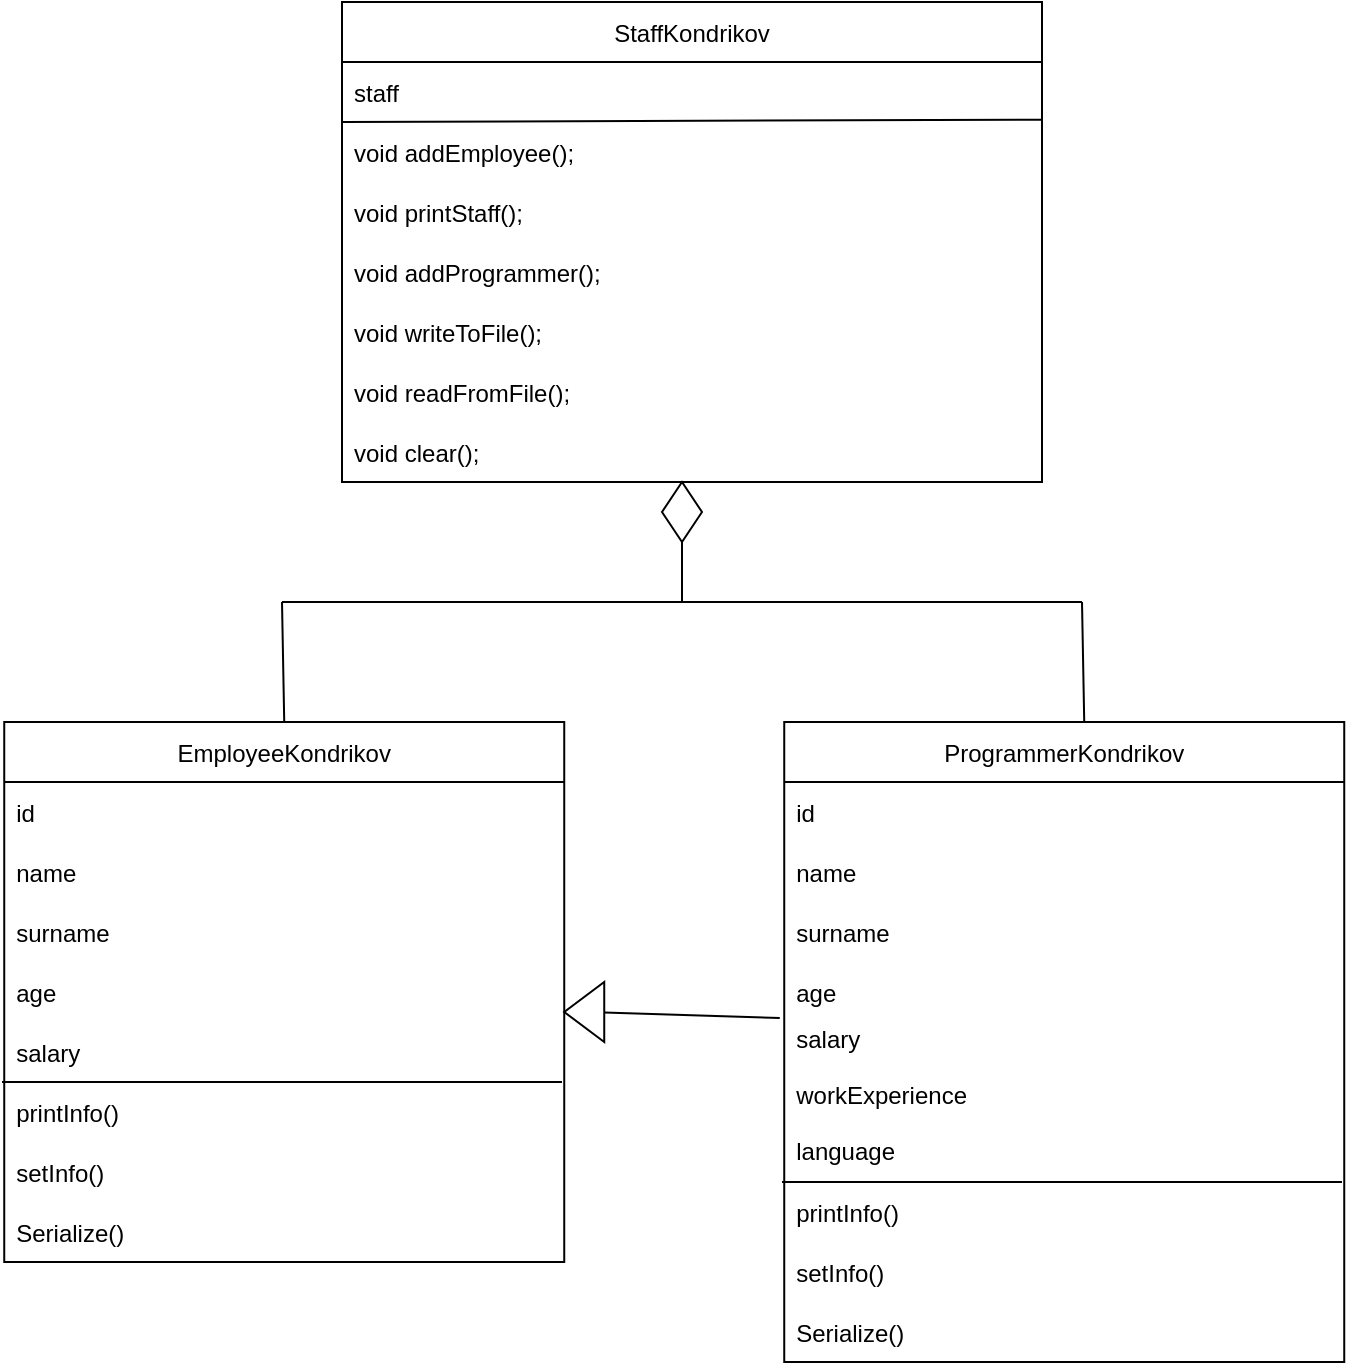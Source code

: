 <mxfile version="15.5.2" type="device"><diagram id="nMwLerlVSBloJeGef5o8" name="Page-1"><mxGraphModel dx="1718" dy="962" grid="1" gridSize="10" guides="1" tooltips="1" connect="1" arrows="1" fold="1" page="1" pageScale="1" pageWidth="827" pageHeight="1169" math="0" shadow="0"><root><mxCell id="0"/><mxCell id="1" parent="0"/><mxCell id="-lOglJXfe585bUdLOiuy-1" value="EmployeeKondrikov" style="swimlane;fontStyle=0;childLayout=stackLayout;horizontal=1;startSize=30;horizontalStack=0;resizeParent=1;resizeParentMax=0;resizeLast=0;collapsible=1;marginBottom=0;" vertex="1" parent="1"><mxGeometry x="61.12" y="500" width="280" height="270" as="geometry"/></mxCell><mxCell id="-lOglJXfe585bUdLOiuy-2" value="id" style="text;strokeColor=none;fillColor=none;align=left;verticalAlign=middle;spacingLeft=4;spacingRight=4;overflow=hidden;points=[[0,0.5],[1,0.5]];portConstraint=eastwest;rotatable=0;" vertex="1" parent="-lOglJXfe585bUdLOiuy-1"><mxGeometry y="30" width="280" height="30" as="geometry"/></mxCell><mxCell id="-lOglJXfe585bUdLOiuy-3" value="name" style="text;strokeColor=none;fillColor=none;align=left;verticalAlign=middle;spacingLeft=4;spacingRight=4;overflow=hidden;points=[[0,0.5],[1,0.5]];portConstraint=eastwest;rotatable=0;" vertex="1" parent="-lOglJXfe585bUdLOiuy-1"><mxGeometry y="60" width="280" height="30" as="geometry"/></mxCell><mxCell id="-lOglJXfe585bUdLOiuy-4" value="surname" style="text;strokeColor=none;fillColor=none;align=left;verticalAlign=middle;spacingLeft=4;spacingRight=4;overflow=hidden;points=[[0,0.5],[1,0.5]];portConstraint=eastwest;rotatable=0;" vertex="1" parent="-lOglJXfe585bUdLOiuy-1"><mxGeometry y="90" width="280" height="30" as="geometry"/></mxCell><mxCell id="-lOglJXfe585bUdLOiuy-10" value="" style="endArrow=none;html=1;rounded=0;entryX=0.996;entryY=0;entryDx=0;entryDy=0;entryPerimeter=0;exitX=-0.004;exitY=1;exitDx=0;exitDy=0;exitPerimeter=0;" edge="1" parent="-lOglJXfe585bUdLOiuy-1" source="-lOglJXfe585bUdLOiuy-7" target="-lOglJXfe585bUdLOiuy-8"><mxGeometry width="50" height="50" relative="1" as="geometry"><mxPoint y="170" as="sourcePoint"/><mxPoint x="50" y="120" as="targetPoint"/></mxGeometry></mxCell><mxCell id="-lOglJXfe585bUdLOiuy-5" value="age" style="text;strokeColor=none;fillColor=none;align=left;verticalAlign=middle;spacingLeft=4;spacingRight=4;overflow=hidden;points=[[0,0.5],[1,0.5]];portConstraint=eastwest;rotatable=0;" vertex="1" parent="-lOglJXfe585bUdLOiuy-1"><mxGeometry y="120" width="280" height="30" as="geometry"/></mxCell><mxCell id="-lOglJXfe585bUdLOiuy-7" value="salary" style="text;strokeColor=none;fillColor=none;align=left;verticalAlign=middle;spacingLeft=4;spacingRight=4;overflow=hidden;points=[[0,0.5],[1,0.5]];portConstraint=eastwest;rotatable=0;" vertex="1" parent="-lOglJXfe585bUdLOiuy-1"><mxGeometry y="150" width="280" height="30" as="geometry"/></mxCell><mxCell id="-lOglJXfe585bUdLOiuy-8" value="printInfo()" style="text;strokeColor=none;fillColor=none;align=left;verticalAlign=middle;spacingLeft=4;spacingRight=4;overflow=hidden;points=[[0,0.5],[1,0.5]];portConstraint=eastwest;rotatable=0;" vertex="1" parent="-lOglJXfe585bUdLOiuy-1"><mxGeometry y="180" width="280" height="30" as="geometry"/></mxCell><mxCell id="-lOglJXfe585bUdLOiuy-12" value="setInfo()" style="text;strokeColor=none;fillColor=none;align=left;verticalAlign=middle;spacingLeft=4;spacingRight=4;overflow=hidden;points=[[0,0.5],[1,0.5]];portConstraint=eastwest;rotatable=0;" vertex="1" parent="-lOglJXfe585bUdLOiuy-1"><mxGeometry y="210" width="280" height="30" as="geometry"/></mxCell><mxCell id="-lOglJXfe585bUdLOiuy-11" value="Serialize()" style="text;strokeColor=none;fillColor=none;align=left;verticalAlign=middle;spacingLeft=4;spacingRight=4;overflow=hidden;points=[[0,0.5],[1,0.5]];portConstraint=eastwest;rotatable=0;" vertex="1" parent="-lOglJXfe585bUdLOiuy-1"><mxGeometry y="240" width="280" height="30" as="geometry"/></mxCell><mxCell id="-lOglJXfe585bUdLOiuy-14" value="ProgrammerKondrikov" style="swimlane;fontStyle=0;childLayout=stackLayout;horizontal=1;startSize=30;horizontalStack=0;resizeParent=1;resizeParentMax=0;resizeLast=0;collapsible=1;marginBottom=0;" vertex="1" parent="1"><mxGeometry x="451.12" y="500" width="280" height="320" as="geometry"/></mxCell><mxCell id="-lOglJXfe585bUdLOiuy-15" value="id" style="text;strokeColor=none;fillColor=none;align=left;verticalAlign=middle;spacingLeft=4;spacingRight=4;overflow=hidden;points=[[0,0.5],[1,0.5]];portConstraint=eastwest;rotatable=0;" vertex="1" parent="-lOglJXfe585bUdLOiuy-14"><mxGeometry y="30" width="280" height="30" as="geometry"/></mxCell><mxCell id="-lOglJXfe585bUdLOiuy-16" value="name" style="text;strokeColor=none;fillColor=none;align=left;verticalAlign=middle;spacingLeft=4;spacingRight=4;overflow=hidden;points=[[0,0.5],[1,0.5]];portConstraint=eastwest;rotatable=0;" vertex="1" parent="-lOglJXfe585bUdLOiuy-14"><mxGeometry y="60" width="280" height="30" as="geometry"/></mxCell><mxCell id="-lOglJXfe585bUdLOiuy-17" value="surname" style="text;strokeColor=none;fillColor=none;align=left;verticalAlign=middle;spacingLeft=4;spacingRight=4;overflow=hidden;points=[[0,0.5],[1,0.5]];portConstraint=eastwest;rotatable=0;" vertex="1" parent="-lOglJXfe585bUdLOiuy-14"><mxGeometry y="90" width="280" height="30" as="geometry"/></mxCell><mxCell id="-lOglJXfe585bUdLOiuy-18" value="" style="endArrow=none;html=1;rounded=0;entryX=0.996;entryY=0;entryDx=0;entryDy=0;entryPerimeter=0;exitX=-0.004;exitY=1;exitDx=0;exitDy=0;exitPerimeter=0;" edge="1" parent="-lOglJXfe585bUdLOiuy-14" source="-lOglJXfe585bUdLOiuy-20" target="-lOglJXfe585bUdLOiuy-21"><mxGeometry width="50" height="50" relative="1" as="geometry"><mxPoint y="170" as="sourcePoint"/><mxPoint x="50" y="120" as="targetPoint"/></mxGeometry></mxCell><mxCell id="-lOglJXfe585bUdLOiuy-19" value="age" style="text;strokeColor=none;fillColor=none;align=left;verticalAlign=middle;spacingLeft=4;spacingRight=4;overflow=hidden;points=[[0,0.5],[1,0.5]];portConstraint=eastwest;rotatable=0;" vertex="1" parent="-lOglJXfe585bUdLOiuy-14"><mxGeometry y="120" width="280" height="30" as="geometry"/></mxCell><mxCell id="-lOglJXfe585bUdLOiuy-20" value="salary&#10;&#10;workExperience&#10;&#10;language&#10;" style="text;strokeColor=none;fillColor=none;align=left;verticalAlign=middle;spacingLeft=4;spacingRight=4;overflow=hidden;points=[[0,0.5],[1,0.5]];portConstraint=eastwest;rotatable=0;" vertex="1" parent="-lOglJXfe585bUdLOiuy-14"><mxGeometry y="150" width="280" height="80" as="geometry"/></mxCell><mxCell id="-lOglJXfe585bUdLOiuy-21" value="printInfo()" style="text;strokeColor=none;fillColor=none;align=left;verticalAlign=middle;spacingLeft=4;spacingRight=4;overflow=hidden;points=[[0,0.5],[1,0.5]];portConstraint=eastwest;rotatable=0;" vertex="1" parent="-lOglJXfe585bUdLOiuy-14"><mxGeometry y="230" width="280" height="30" as="geometry"/></mxCell><mxCell id="-lOglJXfe585bUdLOiuy-22" value="setInfo()" style="text;strokeColor=none;fillColor=none;align=left;verticalAlign=middle;spacingLeft=4;spacingRight=4;overflow=hidden;points=[[0,0.5],[1,0.5]];portConstraint=eastwest;rotatable=0;" vertex="1" parent="-lOglJXfe585bUdLOiuy-14"><mxGeometry y="260" width="280" height="30" as="geometry"/></mxCell><mxCell id="-lOglJXfe585bUdLOiuy-23" value="Serialize()" style="text;strokeColor=none;fillColor=none;align=left;verticalAlign=middle;spacingLeft=4;spacingRight=4;overflow=hidden;points=[[0,0.5],[1,0.5]];portConstraint=eastwest;rotatable=0;" vertex="1" parent="-lOglJXfe585bUdLOiuy-14"><mxGeometry y="290" width="280" height="30" as="geometry"/></mxCell><mxCell id="-lOglJXfe585bUdLOiuy-26" value="" style="endArrow=none;html=1;rounded=0;exitX=-0.008;exitY=-0.025;exitDx=0;exitDy=0;exitPerimeter=0;" edge="1" parent="1" source="-lOglJXfe585bUdLOiuy-20" target="-lOglJXfe585bUdLOiuy-28"><mxGeometry width="50" height="50" relative="1" as="geometry"><mxPoint x="371.12" y="659.58" as="sourcePoint"/><mxPoint x="451.12" y="659.58" as="targetPoint"/></mxGeometry></mxCell><mxCell id="-lOglJXfe585bUdLOiuy-28" value="" style="triangle;whiteSpace=wrap;html=1;rotation=-180;" vertex="1" parent="1"><mxGeometry x="341.12" y="630" width="20" height="30" as="geometry"/></mxCell><mxCell id="-lOglJXfe585bUdLOiuy-29" value="StaffKondrikov" style="swimlane;fontStyle=0;childLayout=stackLayout;horizontal=1;startSize=30;horizontalStack=0;resizeParent=1;resizeParentMax=0;resizeLast=0;collapsible=1;marginBottom=0;" vertex="1" parent="1"><mxGeometry x="230" y="140" width="350" height="240" as="geometry"/></mxCell><mxCell id="-lOglJXfe585bUdLOiuy-33" value="" style="endArrow=none;html=1;rounded=0;entryX=1.001;entryY=-0.039;entryDx=0;entryDy=0;entryPerimeter=0;" edge="1" parent="-lOglJXfe585bUdLOiuy-29" target="-lOglJXfe585bUdLOiuy-31"><mxGeometry width="50" height="50" relative="1" as="geometry"><mxPoint y="60" as="sourcePoint"/><mxPoint x="50" y="10" as="targetPoint"/></mxGeometry></mxCell><mxCell id="-lOglJXfe585bUdLOiuy-30" value="staff" style="text;strokeColor=none;fillColor=none;align=left;verticalAlign=middle;spacingLeft=4;spacingRight=4;overflow=hidden;points=[[0,0.5],[1,0.5]];portConstraint=eastwest;rotatable=0;" vertex="1" parent="-lOglJXfe585bUdLOiuy-29"><mxGeometry y="30" width="350" height="30" as="geometry"/></mxCell><mxCell id="-lOglJXfe585bUdLOiuy-31" value="void addEmployee();" style="text;strokeColor=none;fillColor=none;align=left;verticalAlign=middle;spacingLeft=4;spacingRight=4;overflow=hidden;points=[[0,0.5],[1,0.5]];portConstraint=eastwest;rotatable=0;" vertex="1" parent="-lOglJXfe585bUdLOiuy-29"><mxGeometry y="60" width="350" height="30" as="geometry"/></mxCell><mxCell id="-lOglJXfe585bUdLOiuy-32" value="void printStaff();" style="text;strokeColor=none;fillColor=none;align=left;verticalAlign=middle;spacingLeft=4;spacingRight=4;overflow=hidden;points=[[0,0.5],[1,0.5]];portConstraint=eastwest;rotatable=0;" vertex="1" parent="-lOglJXfe585bUdLOiuy-29"><mxGeometry y="90" width="350" height="30" as="geometry"/></mxCell><mxCell id="-lOglJXfe585bUdLOiuy-34" value="void addProgrammer();" style="text;strokeColor=none;fillColor=none;align=left;verticalAlign=middle;spacingLeft=4;spacingRight=4;overflow=hidden;points=[[0,0.5],[1,0.5]];portConstraint=eastwest;rotatable=0;" vertex="1" parent="-lOglJXfe585bUdLOiuy-29"><mxGeometry y="120" width="350" height="30" as="geometry"/></mxCell><mxCell id="-lOglJXfe585bUdLOiuy-37" value="void writeToFile();" style="text;strokeColor=none;fillColor=none;align=left;verticalAlign=middle;spacingLeft=4;spacingRight=4;overflow=hidden;points=[[0,0.5],[1,0.5]];portConstraint=eastwest;rotatable=0;" vertex="1" parent="-lOglJXfe585bUdLOiuy-29"><mxGeometry y="150" width="350" height="30" as="geometry"/></mxCell><mxCell id="-lOglJXfe585bUdLOiuy-39" value="void readFromFile();" style="text;strokeColor=none;fillColor=none;align=left;verticalAlign=middle;spacingLeft=4;spacingRight=4;overflow=hidden;points=[[0,0.5],[1,0.5]];portConstraint=eastwest;rotatable=0;" vertex="1" parent="-lOglJXfe585bUdLOiuy-29"><mxGeometry y="180" width="350" height="30" as="geometry"/></mxCell><mxCell id="-lOglJXfe585bUdLOiuy-38" value="void clear();" style="text;strokeColor=none;fillColor=none;align=left;verticalAlign=middle;spacingLeft=4;spacingRight=4;overflow=hidden;points=[[0,0.5],[1,0.5]];portConstraint=eastwest;rotatable=0;" vertex="1" parent="-lOglJXfe585bUdLOiuy-29"><mxGeometry y="210" width="350" height="30" as="geometry"/></mxCell><mxCell id="-lOglJXfe585bUdLOiuy-40" value="" style="endArrow=none;html=1;rounded=0;" edge="1" parent="1"><mxGeometry width="50" height="50" relative="1" as="geometry"><mxPoint x="200" y="440" as="sourcePoint"/><mxPoint x="600" y="440" as="targetPoint"/></mxGeometry></mxCell><mxCell id="-lOglJXfe585bUdLOiuy-41" value="" style="endArrow=none;html=1;rounded=0;exitX=0.5;exitY=0;exitDx=0;exitDy=0;" edge="1" parent="1" source="-lOglJXfe585bUdLOiuy-1"><mxGeometry width="50" height="50" relative="1" as="geometry"><mxPoint x="200" y="490" as="sourcePoint"/><mxPoint x="200" y="440" as="targetPoint"/></mxGeometry></mxCell><mxCell id="-lOglJXfe585bUdLOiuy-42" value="" style="endArrow=none;html=1;rounded=0;exitX=0.5;exitY=0;exitDx=0;exitDy=0;" edge="1" parent="1"><mxGeometry width="50" height="50" relative="1" as="geometry"><mxPoint x="601.12" y="500" as="sourcePoint"/><mxPoint x="600" y="440" as="targetPoint"/></mxGeometry></mxCell><mxCell id="-lOglJXfe585bUdLOiuy-43" value="" style="rhombus;whiteSpace=wrap;html=1;" vertex="1" parent="1"><mxGeometry x="390" y="380" width="20" height="30" as="geometry"/></mxCell><mxCell id="-lOglJXfe585bUdLOiuy-44" value="" style="endArrow=none;html=1;rounded=0;entryX=0.5;entryY=1;entryDx=0;entryDy=0;" edge="1" parent="1" target="-lOglJXfe585bUdLOiuy-43"><mxGeometry width="50" height="50" relative="1" as="geometry"><mxPoint x="400" y="440" as="sourcePoint"/><mxPoint x="450" y="410" as="targetPoint"/></mxGeometry></mxCell></root></mxGraphModel></diagram></mxfile>